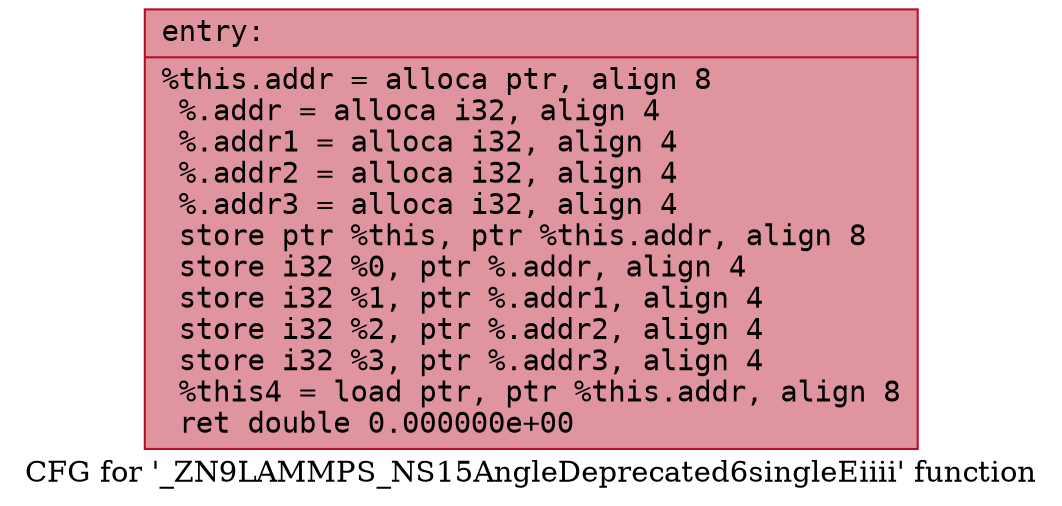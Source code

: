 digraph "CFG for '_ZN9LAMMPS_NS15AngleDeprecated6singleEiiii' function" {
	label="CFG for '_ZN9LAMMPS_NS15AngleDeprecated6singleEiiii' function";

	Node0x558c18039760 [shape=record,color="#b70d28ff", style=filled, fillcolor="#b70d2870" fontname="Courier",label="{entry:\l|  %this.addr = alloca ptr, align 8\l  %.addr = alloca i32, align 4\l  %.addr1 = alloca i32, align 4\l  %.addr2 = alloca i32, align 4\l  %.addr3 = alloca i32, align 4\l  store ptr %this, ptr %this.addr, align 8\l  store i32 %0, ptr %.addr, align 4\l  store i32 %1, ptr %.addr1, align 4\l  store i32 %2, ptr %.addr2, align 4\l  store i32 %3, ptr %.addr3, align 4\l  %this4 = load ptr, ptr %this.addr, align 8\l  ret double 0.000000e+00\l}"];
}

